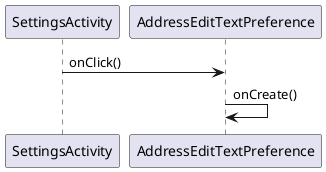 @startuml
SettingsActivity->AddressEditTextPreference:onClick()
AddressEditTextPreference->AddressEditTextPreference:onCreate()

@enduml